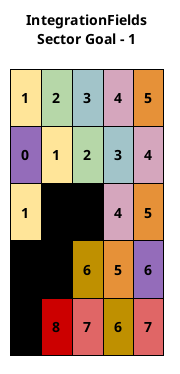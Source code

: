 @startuml int_field_sector_to_sector_1

title
IntegrationFields
Sector Goal - 1

|<#ffe599>\n   1   \n|<#b6d7a8>\n   2   \n|<#a2c4c9>\n   3   \n|<#d5a6bd>\n   4   \n|<#e69138>\n   5   \n|
|<#946cba>\n   0   \n|<#ffe599>\n   1   \n|<#b6d7a8>\n   2   \n|<#a2c4c9>\n   3   \n|<#d5a6bd>\n   4   \n|
|<#ffe599>\n   1   \n|<#000000>\n   X   \n|<#000000>\n   X   \n|<#d5a6bd>\n   4   \n|<#e69138>\n   5   \n|
|<#000000>\n   X   \n|<#000000>\n   X   \n|<#bf9000>\n   6   \n|<#e69138>\n   5   \n|<#946cba>\n   6   \n|
|<#000000>\n   X   \n|<#cc0000>\n   8   \n|<#e06666>\n   7   \n|<#bf9000>\n   6   \n|<#e06666>\n   7   \n|
end title
@enduml
